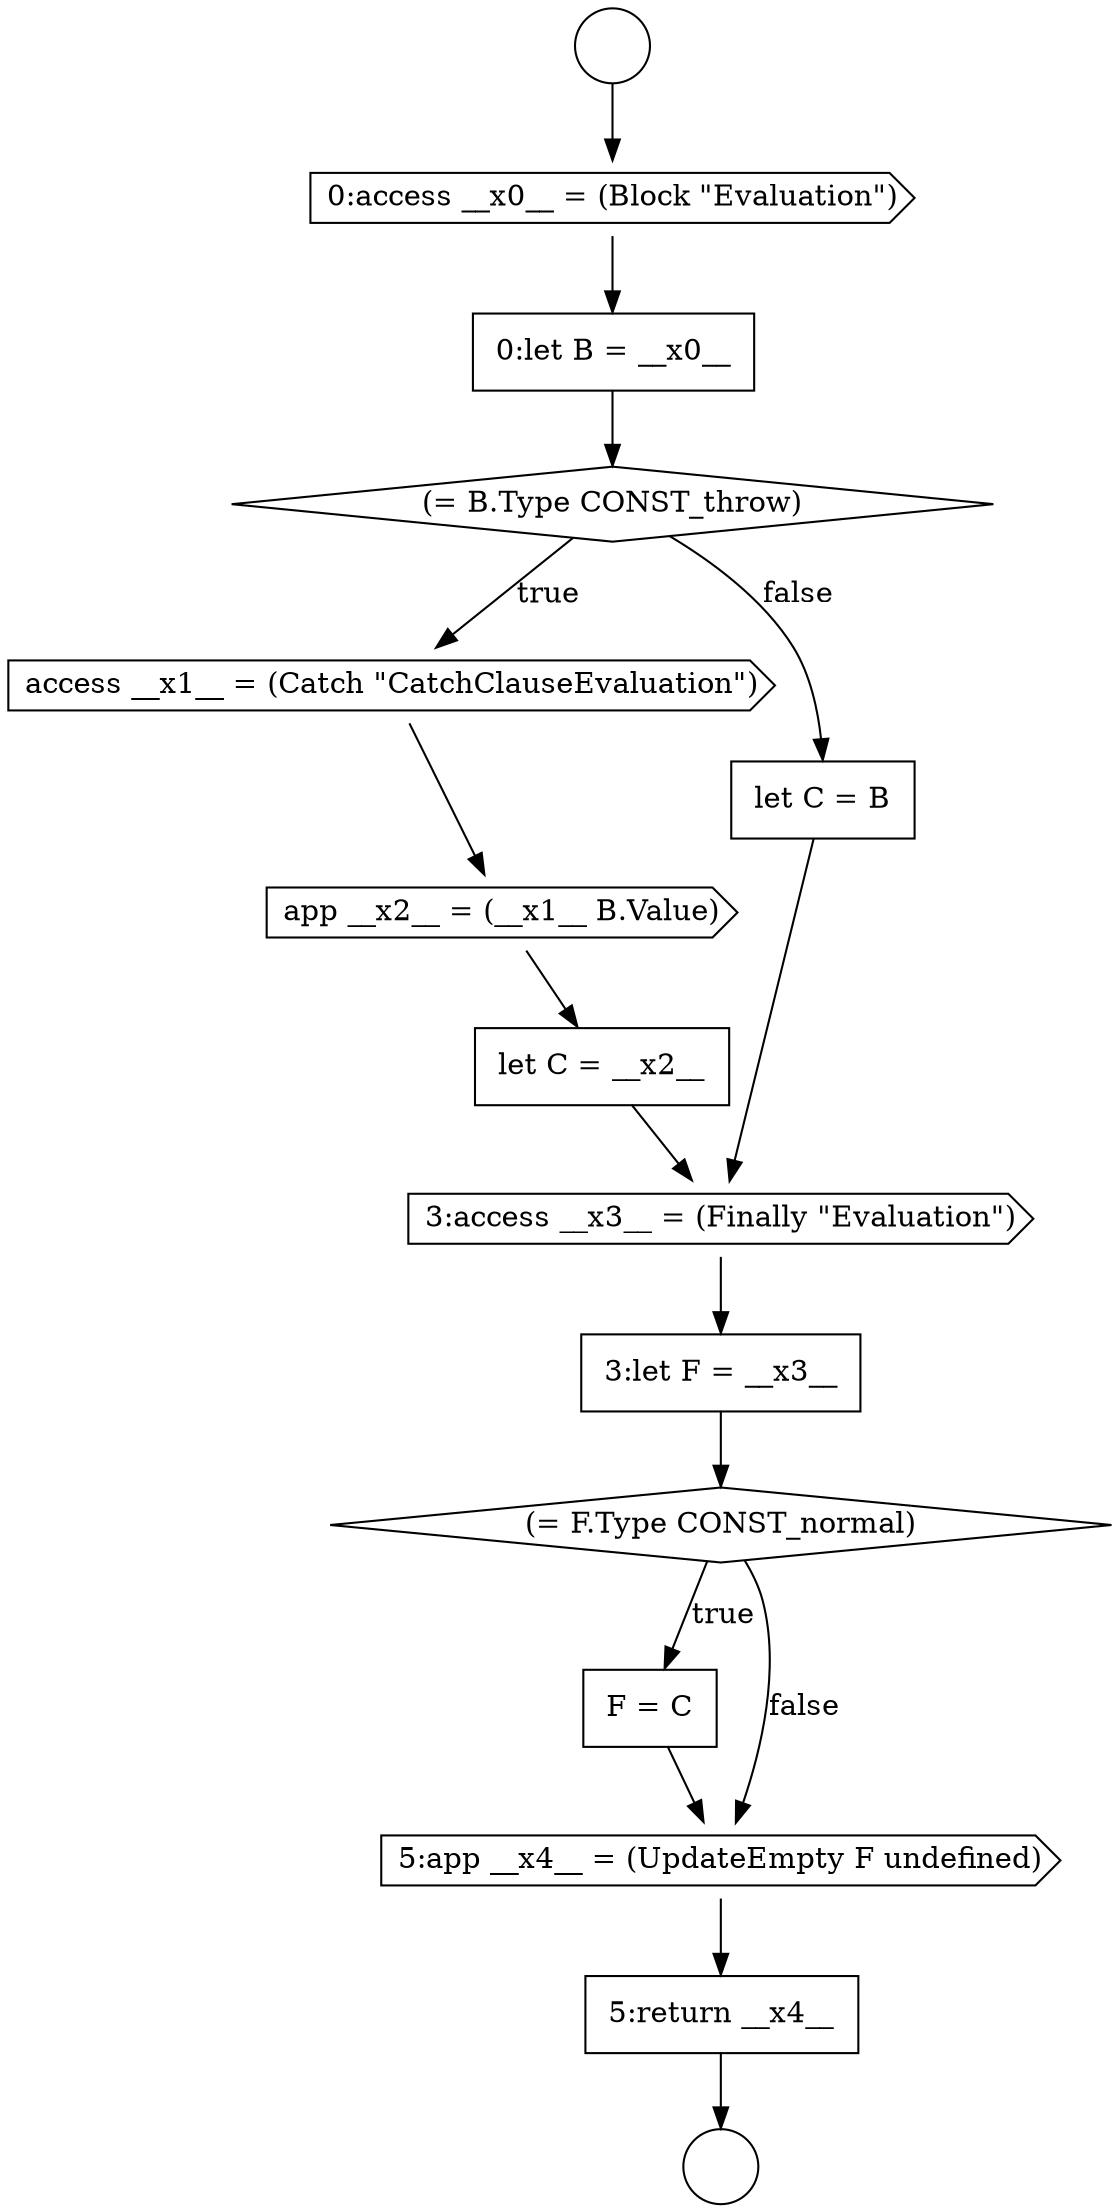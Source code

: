 digraph {
  node8200 [shape=none, margin=0, label=<<font color="black">
    <table border="0" cellborder="1" cellspacing="0" cellpadding="10">
      <tr><td align="left">3:let F = __x3__</td></tr>
    </table>
  </font>> color="black" fillcolor="white" style=filled]
  node8204 [shape=none, margin=0, label=<<font color="black">
    <table border="0" cellborder="1" cellspacing="0" cellpadding="10">
      <tr><td align="left">5:return __x4__</td></tr>
    </table>
  </font>> color="black" fillcolor="white" style=filled]
  node8201 [shape=diamond, label=<<font color="black">(= F.Type CONST_normal)</font>> color="black" fillcolor="white" style=filled]
  node8199 [shape=cds, label=<<font color="black">3:access __x3__ = (Finally &quot;Evaluation&quot;)</font>> color="black" fillcolor="white" style=filled]
  node8191 [shape=circle label=" " color="black" fillcolor="white" style=filled]
  node8195 [shape=cds, label=<<font color="black">access __x1__ = (Catch &quot;CatchClauseEvaluation&quot;)</font>> color="black" fillcolor="white" style=filled]
  node8202 [shape=none, margin=0, label=<<font color="black">
    <table border="0" cellborder="1" cellspacing="0" cellpadding="10">
      <tr><td align="left">F = C</td></tr>
    </table>
  </font>> color="black" fillcolor="white" style=filled]
  node8194 [shape=diamond, label=<<font color="black">(= B.Type CONST_throw)</font>> color="black" fillcolor="white" style=filled]
  node8197 [shape=none, margin=0, label=<<font color="black">
    <table border="0" cellborder="1" cellspacing="0" cellpadding="10">
      <tr><td align="left">let C = __x2__</td></tr>
    </table>
  </font>> color="black" fillcolor="white" style=filled]
  node8203 [shape=cds, label=<<font color="black">5:app __x4__ = (UpdateEmpty F undefined)</font>> color="black" fillcolor="white" style=filled]
  node8193 [shape=none, margin=0, label=<<font color="black">
    <table border="0" cellborder="1" cellspacing="0" cellpadding="10">
      <tr><td align="left">0:let B = __x0__</td></tr>
    </table>
  </font>> color="black" fillcolor="white" style=filled]
  node8190 [shape=circle label=" " color="black" fillcolor="white" style=filled]
  node8196 [shape=cds, label=<<font color="black">app __x2__ = (__x1__ B.Value)</font>> color="black" fillcolor="white" style=filled]
  node8192 [shape=cds, label=<<font color="black">0:access __x0__ = (Block &quot;Evaluation&quot;)</font>> color="black" fillcolor="white" style=filled]
  node8198 [shape=none, margin=0, label=<<font color="black">
    <table border="0" cellborder="1" cellspacing="0" cellpadding="10">
      <tr><td align="left">let C = B</td></tr>
    </table>
  </font>> color="black" fillcolor="white" style=filled]
  node8198 -> node8199 [ color="black"]
  node8204 -> node8191 [ color="black"]
  node8199 -> node8200 [ color="black"]
  node8200 -> node8201 [ color="black"]
  node8196 -> node8197 [ color="black"]
  node8195 -> node8196 [ color="black"]
  node8203 -> node8204 [ color="black"]
  node8192 -> node8193 [ color="black"]
  node8201 -> node8202 [label=<<font color="black">true</font>> color="black"]
  node8201 -> node8203 [label=<<font color="black">false</font>> color="black"]
  node8197 -> node8199 [ color="black"]
  node8193 -> node8194 [ color="black"]
  node8202 -> node8203 [ color="black"]
  node8190 -> node8192 [ color="black"]
  node8194 -> node8195 [label=<<font color="black">true</font>> color="black"]
  node8194 -> node8198 [label=<<font color="black">false</font>> color="black"]
}
